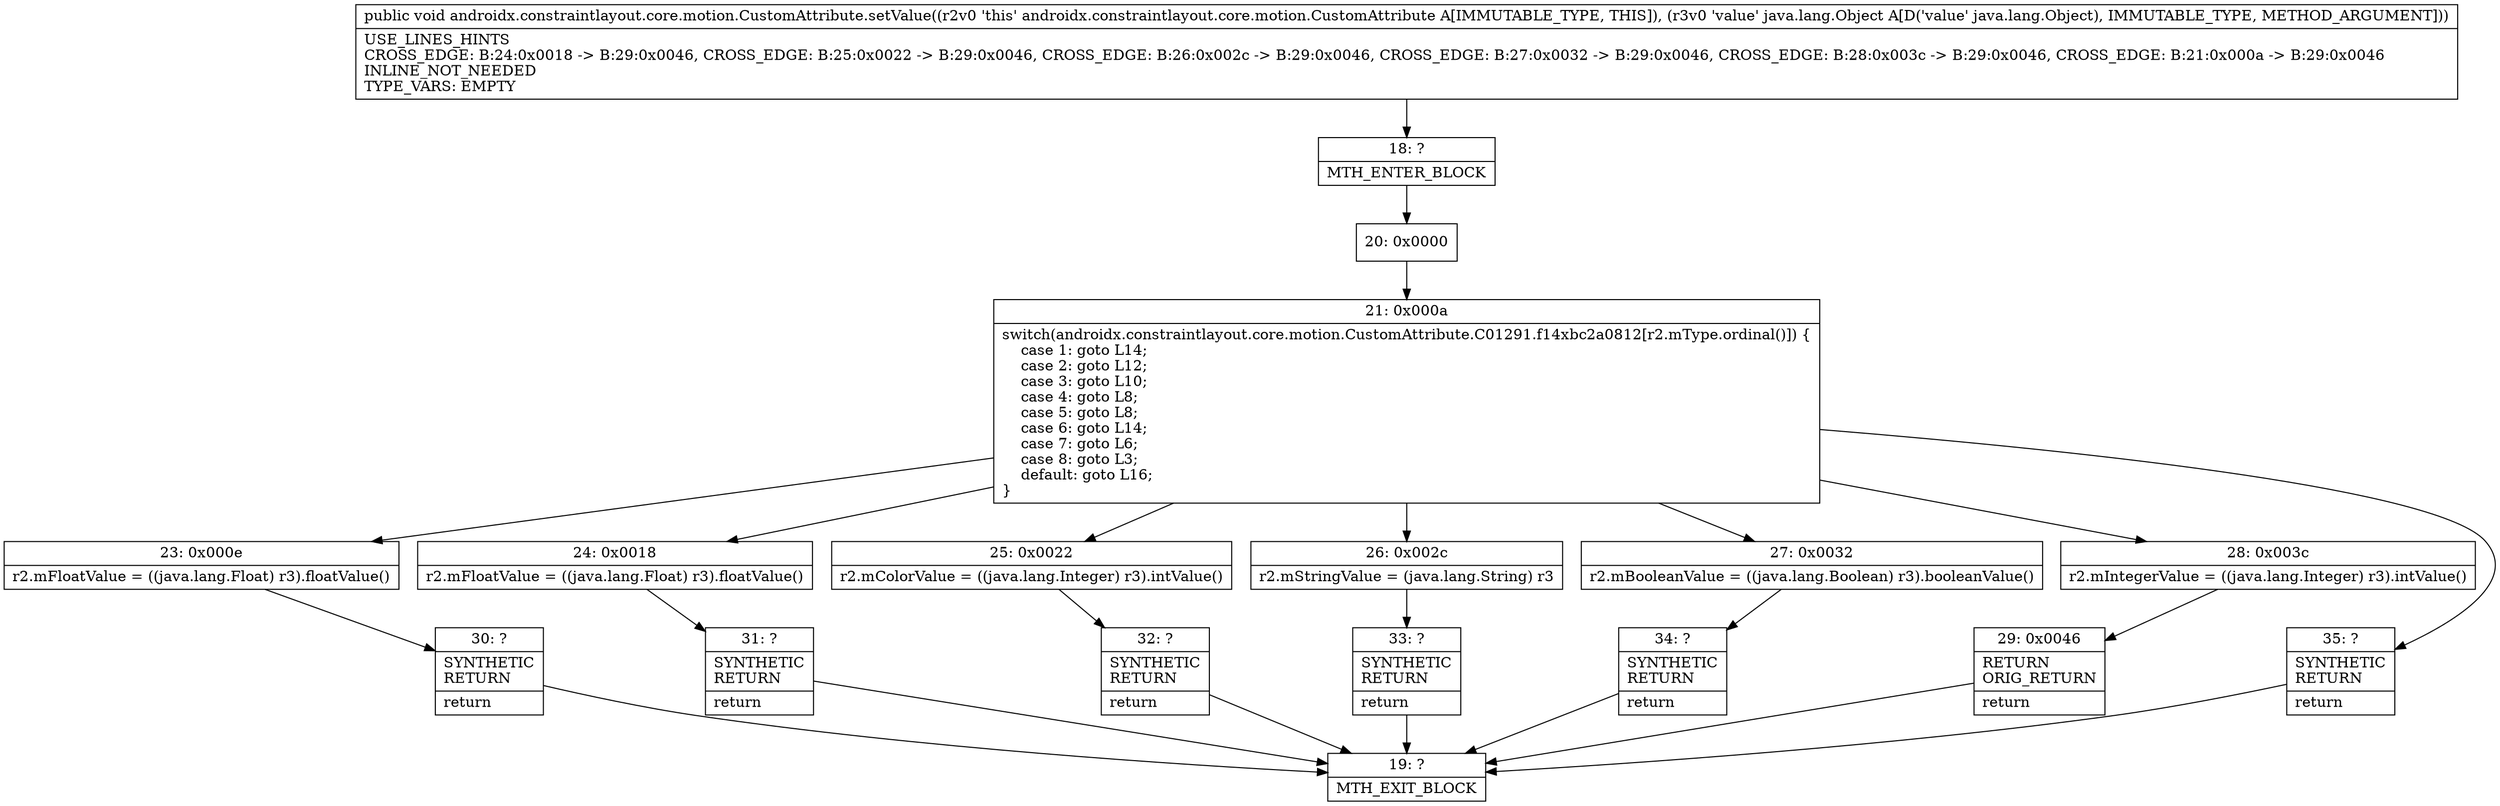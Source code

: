 digraph "CFG forandroidx.constraintlayout.core.motion.CustomAttribute.setValue(Ljava\/lang\/Object;)V" {
Node_18 [shape=record,label="{18\:\ ?|MTH_ENTER_BLOCK\l}"];
Node_20 [shape=record,label="{20\:\ 0x0000}"];
Node_21 [shape=record,label="{21\:\ 0x000a|switch(androidx.constraintlayout.core.motion.CustomAttribute.C01291.f14xbc2a0812[r2.mType.ordinal()]) \{\l    case 1: goto L14;\l    case 2: goto L12;\l    case 3: goto L10;\l    case 4: goto L8;\l    case 5: goto L8;\l    case 6: goto L14;\l    case 7: goto L6;\l    case 8: goto L3;\l    default: goto L16;\l\}\l}"];
Node_23 [shape=record,label="{23\:\ 0x000e|r2.mFloatValue = ((java.lang.Float) r3).floatValue()\l}"];
Node_30 [shape=record,label="{30\:\ ?|SYNTHETIC\lRETURN\l|return\l}"];
Node_19 [shape=record,label="{19\:\ ?|MTH_EXIT_BLOCK\l}"];
Node_24 [shape=record,label="{24\:\ 0x0018|r2.mFloatValue = ((java.lang.Float) r3).floatValue()\l}"];
Node_31 [shape=record,label="{31\:\ ?|SYNTHETIC\lRETURN\l|return\l}"];
Node_25 [shape=record,label="{25\:\ 0x0022|r2.mColorValue = ((java.lang.Integer) r3).intValue()\l}"];
Node_32 [shape=record,label="{32\:\ ?|SYNTHETIC\lRETURN\l|return\l}"];
Node_26 [shape=record,label="{26\:\ 0x002c|r2.mStringValue = (java.lang.String) r3\l}"];
Node_33 [shape=record,label="{33\:\ ?|SYNTHETIC\lRETURN\l|return\l}"];
Node_27 [shape=record,label="{27\:\ 0x0032|r2.mBooleanValue = ((java.lang.Boolean) r3).booleanValue()\l}"];
Node_34 [shape=record,label="{34\:\ ?|SYNTHETIC\lRETURN\l|return\l}"];
Node_28 [shape=record,label="{28\:\ 0x003c|r2.mIntegerValue = ((java.lang.Integer) r3).intValue()\l}"];
Node_29 [shape=record,label="{29\:\ 0x0046|RETURN\lORIG_RETURN\l|return\l}"];
Node_35 [shape=record,label="{35\:\ ?|SYNTHETIC\lRETURN\l|return\l}"];
MethodNode[shape=record,label="{public void androidx.constraintlayout.core.motion.CustomAttribute.setValue((r2v0 'this' androidx.constraintlayout.core.motion.CustomAttribute A[IMMUTABLE_TYPE, THIS]), (r3v0 'value' java.lang.Object A[D('value' java.lang.Object), IMMUTABLE_TYPE, METHOD_ARGUMENT]))  | USE_LINES_HINTS\lCROSS_EDGE: B:24:0x0018 \-\> B:29:0x0046, CROSS_EDGE: B:25:0x0022 \-\> B:29:0x0046, CROSS_EDGE: B:26:0x002c \-\> B:29:0x0046, CROSS_EDGE: B:27:0x0032 \-\> B:29:0x0046, CROSS_EDGE: B:28:0x003c \-\> B:29:0x0046, CROSS_EDGE: B:21:0x000a \-\> B:29:0x0046\lINLINE_NOT_NEEDED\lTYPE_VARS: EMPTY\l}"];
MethodNode -> Node_18;Node_18 -> Node_20;
Node_20 -> Node_21;
Node_21 -> Node_23;
Node_21 -> Node_24;
Node_21 -> Node_25;
Node_21 -> Node_26;
Node_21 -> Node_27;
Node_21 -> Node_28;
Node_21 -> Node_35;
Node_23 -> Node_30;
Node_30 -> Node_19;
Node_24 -> Node_31;
Node_31 -> Node_19;
Node_25 -> Node_32;
Node_32 -> Node_19;
Node_26 -> Node_33;
Node_33 -> Node_19;
Node_27 -> Node_34;
Node_34 -> Node_19;
Node_28 -> Node_29;
Node_29 -> Node_19;
Node_35 -> Node_19;
}

